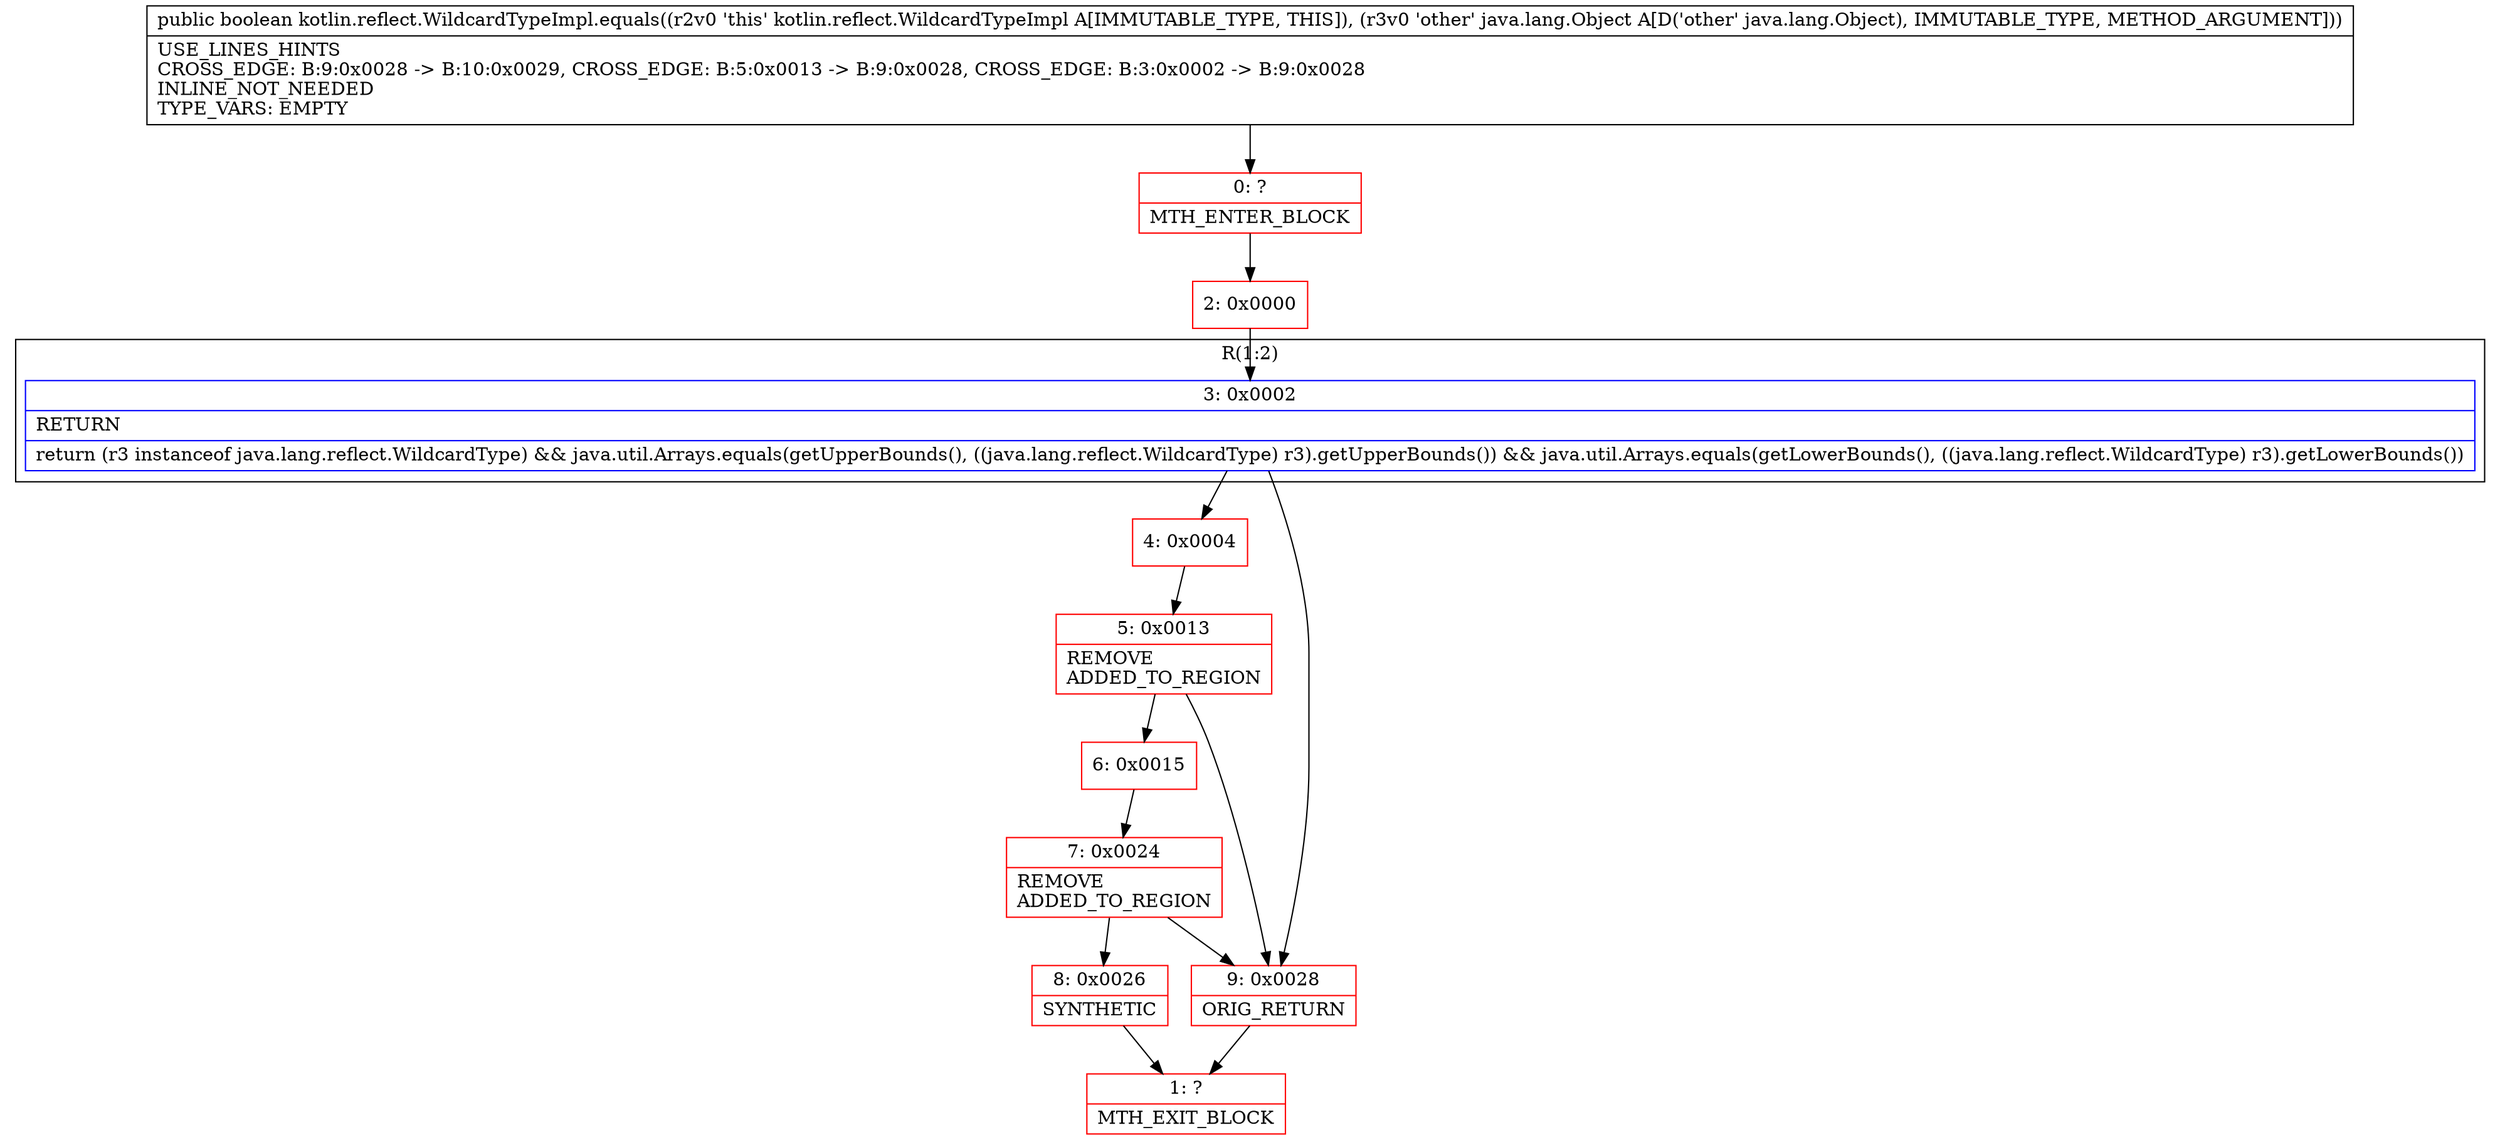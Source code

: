 digraph "CFG forkotlin.reflect.WildcardTypeImpl.equals(Ljava\/lang\/Object;)Z" {
subgraph cluster_Region_383657547 {
label = "R(1:2)";
node [shape=record,color=blue];
Node_3 [shape=record,label="{3\:\ 0x0002|RETURN\l|return (r3 instanceof java.lang.reflect.WildcardType) && java.util.Arrays.equals(getUpperBounds(), ((java.lang.reflect.WildcardType) r3).getUpperBounds()) && java.util.Arrays.equals(getLowerBounds(), ((java.lang.reflect.WildcardType) r3).getLowerBounds())\l}"];
}
Node_0 [shape=record,color=red,label="{0\:\ ?|MTH_ENTER_BLOCK\l}"];
Node_2 [shape=record,color=red,label="{2\:\ 0x0000}"];
Node_4 [shape=record,color=red,label="{4\:\ 0x0004}"];
Node_5 [shape=record,color=red,label="{5\:\ 0x0013|REMOVE\lADDED_TO_REGION\l}"];
Node_6 [shape=record,color=red,label="{6\:\ 0x0015}"];
Node_7 [shape=record,color=red,label="{7\:\ 0x0024|REMOVE\lADDED_TO_REGION\l}"];
Node_8 [shape=record,color=red,label="{8\:\ 0x0026|SYNTHETIC\l}"];
Node_1 [shape=record,color=red,label="{1\:\ ?|MTH_EXIT_BLOCK\l}"];
Node_9 [shape=record,color=red,label="{9\:\ 0x0028|ORIG_RETURN\l}"];
MethodNode[shape=record,label="{public boolean kotlin.reflect.WildcardTypeImpl.equals((r2v0 'this' kotlin.reflect.WildcardTypeImpl A[IMMUTABLE_TYPE, THIS]), (r3v0 'other' java.lang.Object A[D('other' java.lang.Object), IMMUTABLE_TYPE, METHOD_ARGUMENT]))  | USE_LINES_HINTS\lCROSS_EDGE: B:9:0x0028 \-\> B:10:0x0029, CROSS_EDGE: B:5:0x0013 \-\> B:9:0x0028, CROSS_EDGE: B:3:0x0002 \-\> B:9:0x0028\lINLINE_NOT_NEEDED\lTYPE_VARS: EMPTY\l}"];
MethodNode -> Node_0;Node_3 -> Node_4;
Node_3 -> Node_9;
Node_0 -> Node_2;
Node_2 -> Node_3;
Node_4 -> Node_5;
Node_5 -> Node_6;
Node_5 -> Node_9;
Node_6 -> Node_7;
Node_7 -> Node_8;
Node_7 -> Node_9;
Node_8 -> Node_1;
Node_9 -> Node_1;
}

